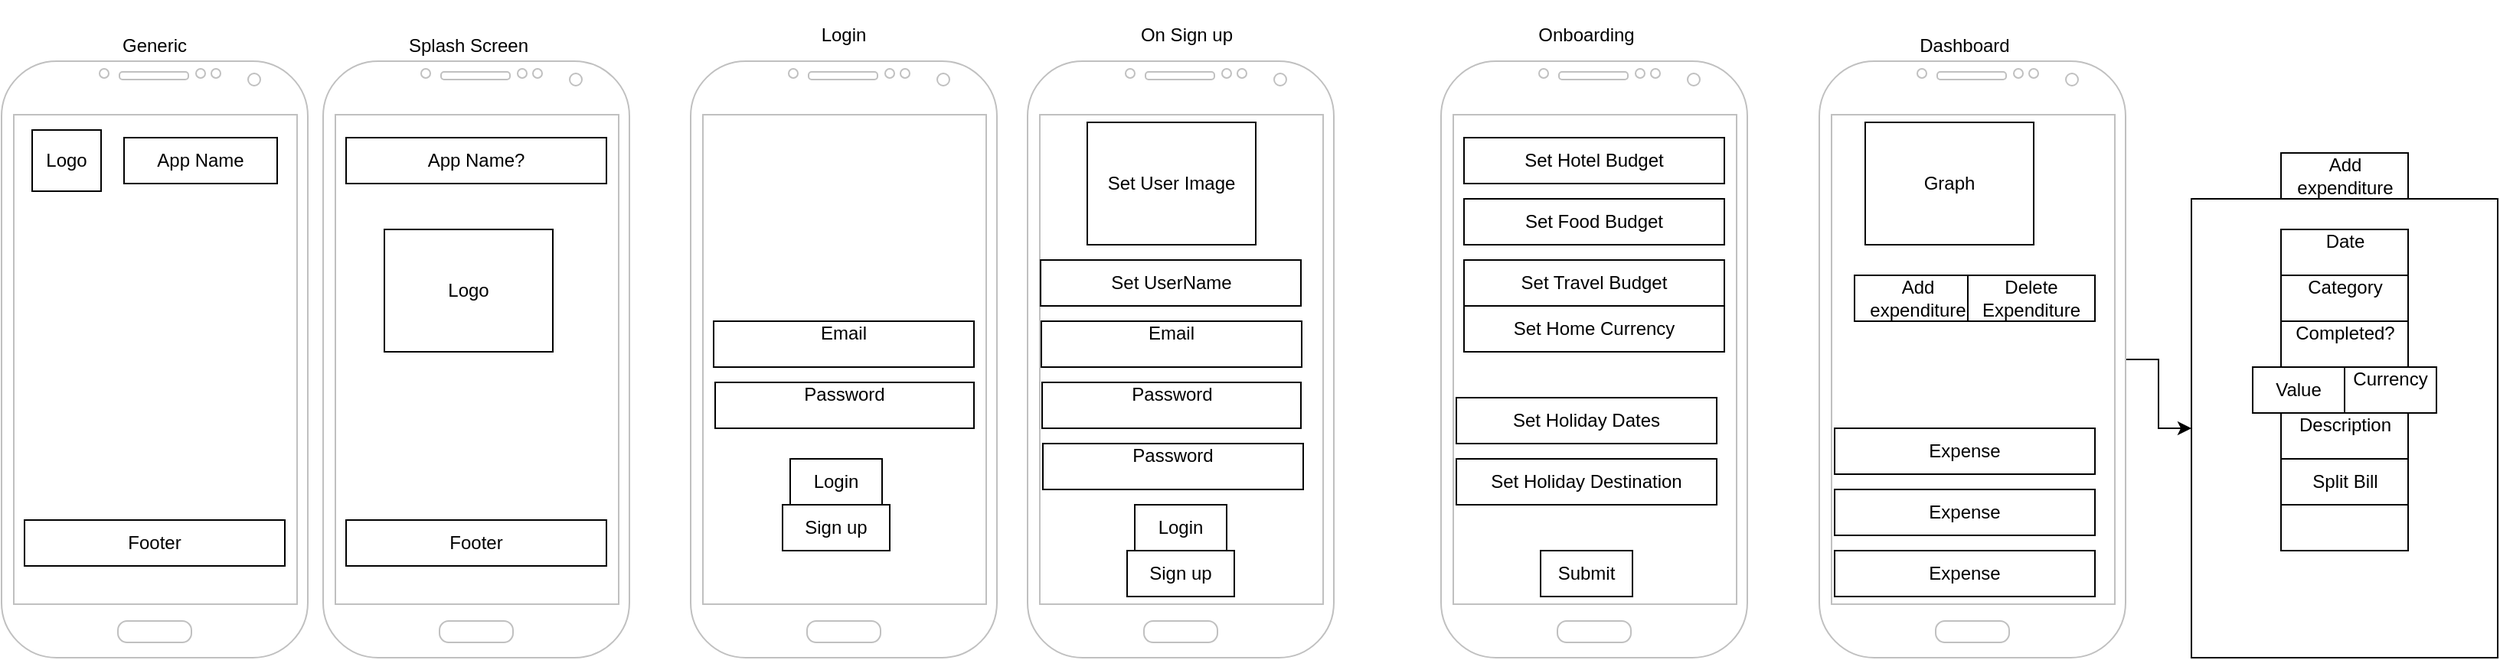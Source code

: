 <mxfile version="24.6.4" type="device">
  <diagram name="Page-1" id="5qx6sU7Y0epxpJmRsQBn">
    <mxGraphModel dx="1861" dy="452" grid="1" gridSize="10" guides="1" tooltips="1" connect="1" arrows="1" fold="1" page="1" pageScale="1" pageWidth="827" pageHeight="1169" math="0" shadow="0">
      <root>
        <mxCell id="0" />
        <mxCell id="1" parent="0" />
        <mxCell id="tJ0kWofqdE7yvcTzcn9S-2" value="" style="verticalLabelPosition=bottom;verticalAlign=top;html=1;shadow=0;dashed=0;strokeWidth=1;shape=mxgraph.android.phone2;strokeColor=#c0c0c0;" vertex="1" parent="1">
          <mxGeometry x="310" y="40" width="200" height="390" as="geometry" />
        </mxCell>
        <mxCell id="tJ0kWofqdE7yvcTzcn9S-3" value="Sign up" style="rounded=0;whiteSpace=wrap;html=1;" vertex="1" parent="1">
          <mxGeometry x="375" y="360" width="70" height="30" as="geometry" />
        </mxCell>
        <mxCell id="tJ0kWofqdE7yvcTzcn9S-4" value="Login" style="rounded=0;whiteSpace=wrap;html=1;" vertex="1" parent="1">
          <mxGeometry x="380" y="330" width="60" height="30" as="geometry" />
        </mxCell>
        <mxCell id="tJ0kWofqdE7yvcTzcn9S-5" value="Email&lt;div&gt;&lt;br&gt;&lt;/div&gt;" style="rounded=0;whiteSpace=wrap;html=1;" vertex="1" parent="1">
          <mxGeometry x="319" y="210" width="170" height="30" as="geometry" />
        </mxCell>
        <mxCell id="tJ0kWofqdE7yvcTzcn9S-6" value="Password&lt;div&gt;&lt;br&gt;&lt;/div&gt;" style="rounded=0;whiteSpace=wrap;html=1;" vertex="1" parent="1">
          <mxGeometry x="319.5" y="250" width="169" height="30" as="geometry" />
        </mxCell>
        <mxCell id="tJ0kWofqdE7yvcTzcn9S-7" value="Password&lt;div&gt;&lt;br&gt;&lt;/div&gt;" style="rounded=0;whiteSpace=wrap;html=1;" vertex="1" parent="1">
          <mxGeometry x="320" y="290" width="170" height="30" as="geometry" />
        </mxCell>
        <mxCell id="tJ0kWofqdE7yvcTzcn9S-9" value="On Sign up&lt;div&gt;&lt;br&gt;&lt;/div&gt;" style="text;html=1;align=center;verticalAlign=middle;whiteSpace=wrap;rounded=0;" vertex="1" parent="1">
          <mxGeometry x="349" width="130" height="60" as="geometry" />
        </mxCell>
        <mxCell id="tJ0kWofqdE7yvcTzcn9S-12" value="" style="verticalLabelPosition=bottom;verticalAlign=top;html=1;shadow=0;dashed=0;strokeWidth=1;shape=mxgraph.android.phone2;strokeColor=#c0c0c0;" vertex="1" parent="1">
          <mxGeometry x="580" y="40" width="200" height="390" as="geometry" />
        </mxCell>
        <mxCell id="tJ0kWofqdE7yvcTzcn9S-13" value="&lt;div&gt;Onboarding&lt;/div&gt;&lt;div&gt;&lt;br&gt;&lt;/div&gt;" style="text;html=1;align=center;verticalAlign=middle;whiteSpace=wrap;rounded=0;" vertex="1" parent="1">
          <mxGeometry x="610" width="130" height="60" as="geometry" />
        </mxCell>
        <mxCell id="tJ0kWofqdE7yvcTzcn9S-14" value="&lt;div&gt;Set Hotel Budget&lt;/div&gt;" style="rounded=0;whiteSpace=wrap;html=1;" vertex="1" parent="1">
          <mxGeometry x="595" y="90" width="170" height="30" as="geometry" />
        </mxCell>
        <mxCell id="tJ0kWofqdE7yvcTzcn9S-15" value="&lt;div&gt;Set Holiday Dates&lt;/div&gt;" style="rounded=0;whiteSpace=wrap;html=1;" vertex="1" parent="1">
          <mxGeometry x="590" y="260" width="170" height="30" as="geometry" />
        </mxCell>
        <mxCell id="tJ0kWofqdE7yvcTzcn9S-16" value="&lt;div&gt;Set UserName&lt;/div&gt;" style="rounded=0;whiteSpace=wrap;html=1;" vertex="1" parent="1">
          <mxGeometry x="318.5" y="170" width="170" height="30" as="geometry" />
        </mxCell>
        <mxCell id="tJ0kWofqdE7yvcTzcn9S-17" value="&lt;div&gt;Set User Image&lt;/div&gt;" style="rounded=0;whiteSpace=wrap;html=1;" vertex="1" parent="1">
          <mxGeometry x="349" y="80" width="110" height="80" as="geometry" />
        </mxCell>
        <mxCell id="tJ0kWofqdE7yvcTzcn9S-18" value="&lt;div&gt;Set Holiday Destination&lt;/div&gt;" style="rounded=0;whiteSpace=wrap;html=1;" vertex="1" parent="1">
          <mxGeometry x="590" y="300" width="170" height="30" as="geometry" />
        </mxCell>
        <mxCell id="tJ0kWofqdE7yvcTzcn9S-19" value="Submit" style="rounded=0;whiteSpace=wrap;html=1;" vertex="1" parent="1">
          <mxGeometry x="645" y="360" width="60" height="30" as="geometry" />
        </mxCell>
        <mxCell id="tJ0kWofqdE7yvcTzcn9S-31" value="" style="edgeStyle=orthogonalEdgeStyle;rounded=0;orthogonalLoop=1;jettySize=auto;html=1;" edge="1" parent="1" source="tJ0kWofqdE7yvcTzcn9S-20" target="tJ0kWofqdE7yvcTzcn9S-30">
          <mxGeometry relative="1" as="geometry" />
        </mxCell>
        <mxCell id="tJ0kWofqdE7yvcTzcn9S-20" value="" style="verticalLabelPosition=bottom;verticalAlign=top;html=1;shadow=0;dashed=0;strokeWidth=1;shape=mxgraph.android.phone2;strokeColor=#c0c0c0;" vertex="1" parent="1">
          <mxGeometry x="827" y="40" width="200" height="390" as="geometry" />
        </mxCell>
        <mxCell id="tJ0kWofqdE7yvcTzcn9S-21" value="&lt;div&gt;Dashboard&lt;/div&gt;" style="text;html=1;align=center;verticalAlign=middle;whiteSpace=wrap;rounded=0;" vertex="1" parent="1">
          <mxGeometry x="857" width="130" height="60" as="geometry" />
        </mxCell>
        <mxCell id="tJ0kWofqdE7yvcTzcn9S-22" value="Graph" style="rounded=0;whiteSpace=wrap;html=1;" vertex="1" parent="1">
          <mxGeometry x="857" y="80" width="110" height="80" as="geometry" />
        </mxCell>
        <mxCell id="tJ0kWofqdE7yvcTzcn9S-23" value="&lt;div&gt;Add expenditure&lt;/div&gt;" style="rounded=0;whiteSpace=wrap;html=1;" vertex="1" parent="1">
          <mxGeometry x="850" y="180" width="83" height="30" as="geometry" />
        </mxCell>
        <mxCell id="tJ0kWofqdE7yvcTzcn9S-24" value="Expense" style="rounded=0;whiteSpace=wrap;html=1;" vertex="1" parent="1">
          <mxGeometry x="837" y="280" width="170" height="30" as="geometry" />
        </mxCell>
        <mxCell id="tJ0kWofqdE7yvcTzcn9S-25" value="&lt;div&gt;Delete E&lt;span style=&quot;background-color: initial;&quot;&gt;xpenditure&lt;/span&gt;&lt;/div&gt;" style="rounded=0;whiteSpace=wrap;html=1;" vertex="1" parent="1">
          <mxGeometry x="924" y="180" width="83" height="30" as="geometry" />
        </mxCell>
        <mxCell id="tJ0kWofqdE7yvcTzcn9S-26" value="Expense" style="rounded=0;whiteSpace=wrap;html=1;" vertex="1" parent="1">
          <mxGeometry x="837" y="320" width="170" height="30" as="geometry" />
        </mxCell>
        <mxCell id="tJ0kWofqdE7yvcTzcn9S-27" value="Expense" style="rounded=0;whiteSpace=wrap;html=1;" vertex="1" parent="1">
          <mxGeometry x="837" y="360" width="170" height="30" as="geometry" />
        </mxCell>
        <mxCell id="tJ0kWofqdE7yvcTzcn9S-28" value="&lt;div&gt;Set Food Budget&lt;/div&gt;" style="rounded=0;whiteSpace=wrap;html=1;" vertex="1" parent="1">
          <mxGeometry x="595" y="130" width="170" height="30" as="geometry" />
        </mxCell>
        <mxCell id="tJ0kWofqdE7yvcTzcn9S-29" value="&lt;div&gt;Set Travel Budget&lt;/div&gt;" style="rounded=0;whiteSpace=wrap;html=1;" vertex="1" parent="1">
          <mxGeometry x="595" y="170" width="170" height="30" as="geometry" />
        </mxCell>
        <mxCell id="tJ0kWofqdE7yvcTzcn9S-30" value="" style="rounded=0;whiteSpace=wrap;html=1;" vertex="1" parent="1">
          <mxGeometry x="1070" y="130" width="200" height="300" as="geometry" />
        </mxCell>
        <mxCell id="tJ0kWofqdE7yvcTzcn9S-32" value="&lt;div&gt;Add expenditure&lt;/div&gt;" style="rounded=0;whiteSpace=wrap;html=1;" vertex="1" parent="1">
          <mxGeometry x="1128.5" y="100" width="83" height="30" as="geometry" />
        </mxCell>
        <mxCell id="tJ0kWofqdE7yvcTzcn9S-33" value="&lt;div&gt;Date&lt;/div&gt;&lt;div&gt;&lt;br&gt;&lt;/div&gt;" style="rounded=0;whiteSpace=wrap;html=1;" vertex="1" parent="1">
          <mxGeometry x="1128.5" y="150" width="83" height="30" as="geometry" />
        </mxCell>
        <mxCell id="tJ0kWofqdE7yvcTzcn9S-34" value="&lt;div&gt;Category&lt;/div&gt;&lt;div&gt;&lt;br&gt;&lt;/div&gt;" style="rounded=0;whiteSpace=wrap;html=1;" vertex="1" parent="1">
          <mxGeometry x="1128.5" y="180" width="83" height="30" as="geometry" />
        </mxCell>
        <mxCell id="tJ0kWofqdE7yvcTzcn9S-35" value="&lt;div&gt;Completed?&lt;/div&gt;&lt;div&gt;&lt;br&gt;&lt;/div&gt;" style="rounded=0;whiteSpace=wrap;html=1;" vertex="1" parent="1">
          <mxGeometry x="1128.5" y="210" width="83" height="30" as="geometry" />
        </mxCell>
        <mxCell id="tJ0kWofqdE7yvcTzcn9S-36" value="&lt;div&gt;Value&lt;/div&gt;" style="rounded=0;whiteSpace=wrap;html=1;" vertex="1" parent="1">
          <mxGeometry x="1110" y="240" width="60" height="30" as="geometry" />
        </mxCell>
        <mxCell id="tJ0kWofqdE7yvcTzcn9S-37" value="&lt;div&gt;Currency&lt;/div&gt;&lt;div&gt;&lt;br&gt;&lt;/div&gt;" style="rounded=0;whiteSpace=wrap;html=1;" vertex="1" parent="1">
          <mxGeometry x="1170" y="240" width="60" height="30" as="geometry" />
        </mxCell>
        <mxCell id="tJ0kWofqdE7yvcTzcn9S-38" value="&lt;div&gt;Set Home Currency&lt;/div&gt;" style="rounded=0;whiteSpace=wrap;html=1;" vertex="1" parent="1">
          <mxGeometry x="595" y="200" width="170" height="30" as="geometry" />
        </mxCell>
        <mxCell id="tJ0kWofqdE7yvcTzcn9S-39" value="&lt;div&gt;Description&lt;/div&gt;&lt;div&gt;&lt;br&gt;&lt;/div&gt;" style="rounded=0;whiteSpace=wrap;html=1;" vertex="1" parent="1">
          <mxGeometry x="1128.5" y="270" width="83" height="30" as="geometry" />
        </mxCell>
        <mxCell id="tJ0kWofqdE7yvcTzcn9S-40" value="&lt;div&gt;Split Bill&lt;/div&gt;" style="rounded=0;whiteSpace=wrap;html=1;" vertex="1" parent="1">
          <mxGeometry x="1128.5" y="300" width="83" height="30" as="geometry" />
        </mxCell>
        <mxCell id="tJ0kWofqdE7yvcTzcn9S-41" value="" style="rounded=0;whiteSpace=wrap;html=1;" vertex="1" parent="1">
          <mxGeometry x="1128.5" y="330" width="83" height="30" as="geometry" />
        </mxCell>
        <mxCell id="tJ0kWofqdE7yvcTzcn9S-42" value="" style="verticalLabelPosition=bottom;verticalAlign=top;html=1;shadow=0;dashed=0;strokeWidth=1;shape=mxgraph.android.phone2;strokeColor=#c0c0c0;" vertex="1" parent="1">
          <mxGeometry x="90" y="40" width="200" height="390" as="geometry" />
        </mxCell>
        <mxCell id="tJ0kWofqdE7yvcTzcn9S-43" value="&lt;div&gt;Login&lt;/div&gt;&lt;div&gt;&lt;br&gt;&lt;/div&gt;" style="text;html=1;align=center;verticalAlign=middle;whiteSpace=wrap;rounded=0;" vertex="1" parent="1">
          <mxGeometry x="125" width="130" height="60" as="geometry" />
        </mxCell>
        <mxCell id="tJ0kWofqdE7yvcTzcn9S-44" value="Email&lt;div&gt;&lt;br&gt;&lt;/div&gt;" style="rounded=0;whiteSpace=wrap;html=1;" vertex="1" parent="1">
          <mxGeometry x="105" y="210" width="170" height="30" as="geometry" />
        </mxCell>
        <mxCell id="tJ0kWofqdE7yvcTzcn9S-45" value="Password&lt;div&gt;&lt;br&gt;&lt;/div&gt;" style="rounded=0;whiteSpace=wrap;html=1;" vertex="1" parent="1">
          <mxGeometry x="106" y="250" width="169" height="30" as="geometry" />
        </mxCell>
        <mxCell id="tJ0kWofqdE7yvcTzcn9S-46" value="Login" style="rounded=0;whiteSpace=wrap;html=1;" vertex="1" parent="1">
          <mxGeometry x="155" y="300" width="60" height="30" as="geometry" />
        </mxCell>
        <mxCell id="tJ0kWofqdE7yvcTzcn9S-47" value="Sign up" style="rounded=0;whiteSpace=wrap;html=1;" vertex="1" parent="1">
          <mxGeometry x="150" y="330" width="70" height="30" as="geometry" />
        </mxCell>
        <mxCell id="tJ0kWofqdE7yvcTzcn9S-49" value="" style="verticalLabelPosition=bottom;verticalAlign=top;html=1;shadow=0;dashed=0;strokeWidth=1;shape=mxgraph.android.phone2;strokeColor=#c0c0c0;" vertex="1" parent="1">
          <mxGeometry x="-150" y="40" width="200" height="390" as="geometry" />
        </mxCell>
        <mxCell id="tJ0kWofqdE7yvcTzcn9S-50" value="&lt;div&gt;Logo&lt;/div&gt;" style="rounded=0;whiteSpace=wrap;html=1;" vertex="1" parent="1">
          <mxGeometry x="-110" y="150" width="110" height="80" as="geometry" />
        </mxCell>
        <mxCell id="tJ0kWofqdE7yvcTzcn9S-51" value="&lt;div&gt;App Name?&lt;/div&gt;" style="rounded=0;whiteSpace=wrap;html=1;" vertex="1" parent="1">
          <mxGeometry x="-135" y="90" width="170" height="30" as="geometry" />
        </mxCell>
        <mxCell id="tJ0kWofqdE7yvcTzcn9S-52" value="&lt;div&gt;Footer&lt;/div&gt;" style="rounded=0;whiteSpace=wrap;html=1;" vertex="1" parent="1">
          <mxGeometry x="-135" y="340" width="170" height="30" as="geometry" />
        </mxCell>
        <mxCell id="tJ0kWofqdE7yvcTzcn9S-53" value="" style="verticalLabelPosition=bottom;verticalAlign=top;html=1;shadow=0;dashed=0;strokeWidth=1;shape=mxgraph.android.phone2;strokeColor=#c0c0c0;" vertex="1" parent="1">
          <mxGeometry x="-360" y="40" width="200" height="390" as="geometry" />
        </mxCell>
        <mxCell id="tJ0kWofqdE7yvcTzcn9S-54" value="&lt;div&gt;Splash Screen&lt;/div&gt;" style="text;html=1;align=center;verticalAlign=middle;whiteSpace=wrap;rounded=0;" vertex="1" parent="1">
          <mxGeometry x="-120" width="130" height="60" as="geometry" />
        </mxCell>
        <mxCell id="tJ0kWofqdE7yvcTzcn9S-55" value="&lt;div&gt;Generic&lt;/div&gt;" style="text;html=1;align=center;verticalAlign=middle;whiteSpace=wrap;rounded=0;" vertex="1" parent="1">
          <mxGeometry x="-325" width="130" height="60" as="geometry" />
        </mxCell>
        <mxCell id="tJ0kWofqdE7yvcTzcn9S-56" value="&lt;div&gt;Logo&lt;/div&gt;" style="rounded=0;whiteSpace=wrap;html=1;" vertex="1" parent="1">
          <mxGeometry x="-340" y="85" width="45" height="40" as="geometry" />
        </mxCell>
        <mxCell id="tJ0kWofqdE7yvcTzcn9S-57" value="&lt;div&gt;App Name&lt;/div&gt;" style="rounded=0;whiteSpace=wrap;html=1;" vertex="1" parent="1">
          <mxGeometry x="-280" y="90" width="100" height="30" as="geometry" />
        </mxCell>
        <mxCell id="tJ0kWofqdE7yvcTzcn9S-58" value="&lt;div&gt;Footer&lt;/div&gt;" style="rounded=0;whiteSpace=wrap;html=1;" vertex="1" parent="1">
          <mxGeometry x="-345" y="340" width="170" height="30" as="geometry" />
        </mxCell>
      </root>
    </mxGraphModel>
  </diagram>
</mxfile>
